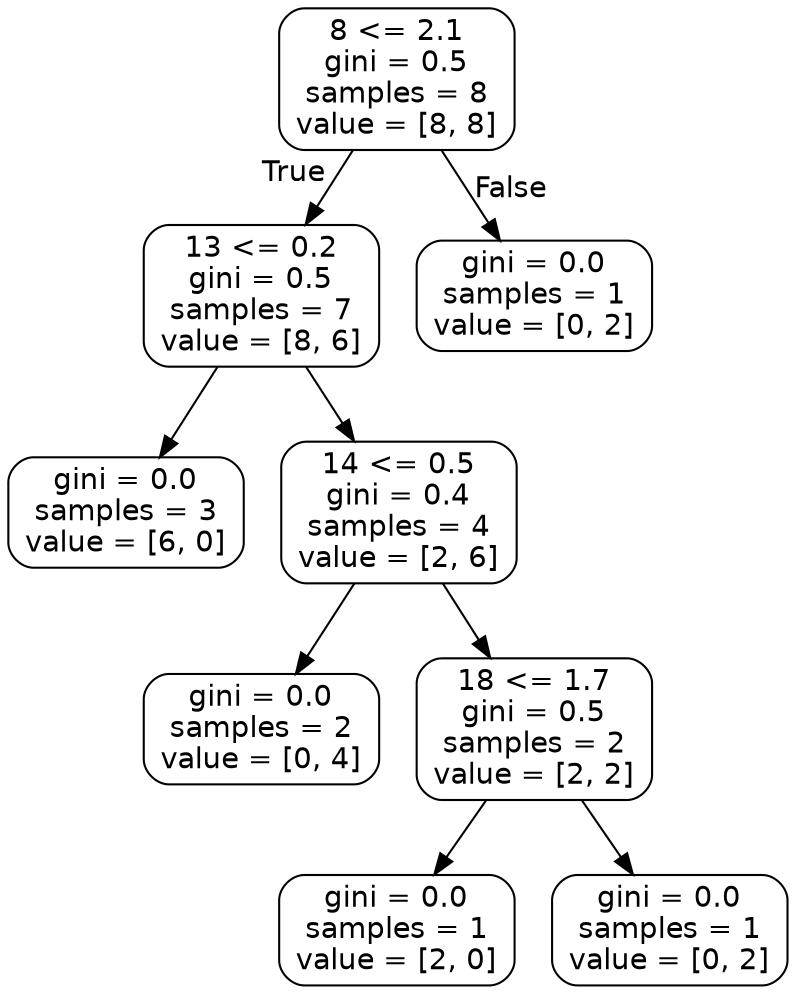 digraph Tree {
node [shape=box, style="rounded", color="black", fontname=helvetica] ;
edge [fontname=helvetica] ;
0 [label="8 <= 2.1\ngini = 0.5\nsamples = 8\nvalue = [8, 8]"] ;
1 [label="13 <= 0.2\ngini = 0.5\nsamples = 7\nvalue = [8, 6]"] ;
0 -> 1 [labeldistance=2.5, labelangle=45, headlabel="True"] ;
2 [label="gini = 0.0\nsamples = 3\nvalue = [6, 0]"] ;
1 -> 2 ;
3 [label="14 <= 0.5\ngini = 0.4\nsamples = 4\nvalue = [2, 6]"] ;
1 -> 3 ;
4 [label="gini = 0.0\nsamples = 2\nvalue = [0, 4]"] ;
3 -> 4 ;
5 [label="18 <= 1.7\ngini = 0.5\nsamples = 2\nvalue = [2, 2]"] ;
3 -> 5 ;
6 [label="gini = 0.0\nsamples = 1\nvalue = [2, 0]"] ;
5 -> 6 ;
7 [label="gini = 0.0\nsamples = 1\nvalue = [0, 2]"] ;
5 -> 7 ;
8 [label="gini = 0.0\nsamples = 1\nvalue = [0, 2]"] ;
0 -> 8 [labeldistance=2.5, labelangle=-45, headlabel="False"] ;
}